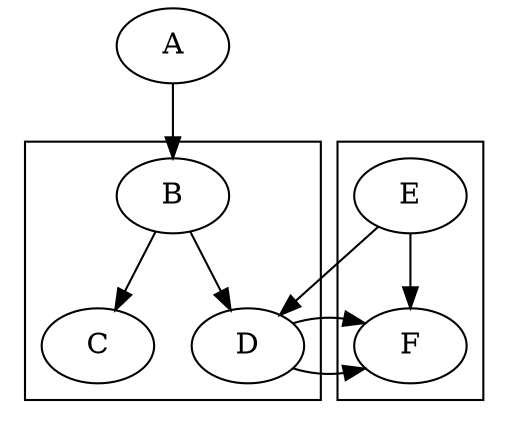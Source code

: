 digraph G {
  ordering=out;
  A -> B
  B -> C
  B -> D
  D -> F
  E -> D
  E -> F

  subgraph cluster_c17 {
    B
    C
    D
  }
  subgraph cluster_c18 {
    E
    F
  }
}
